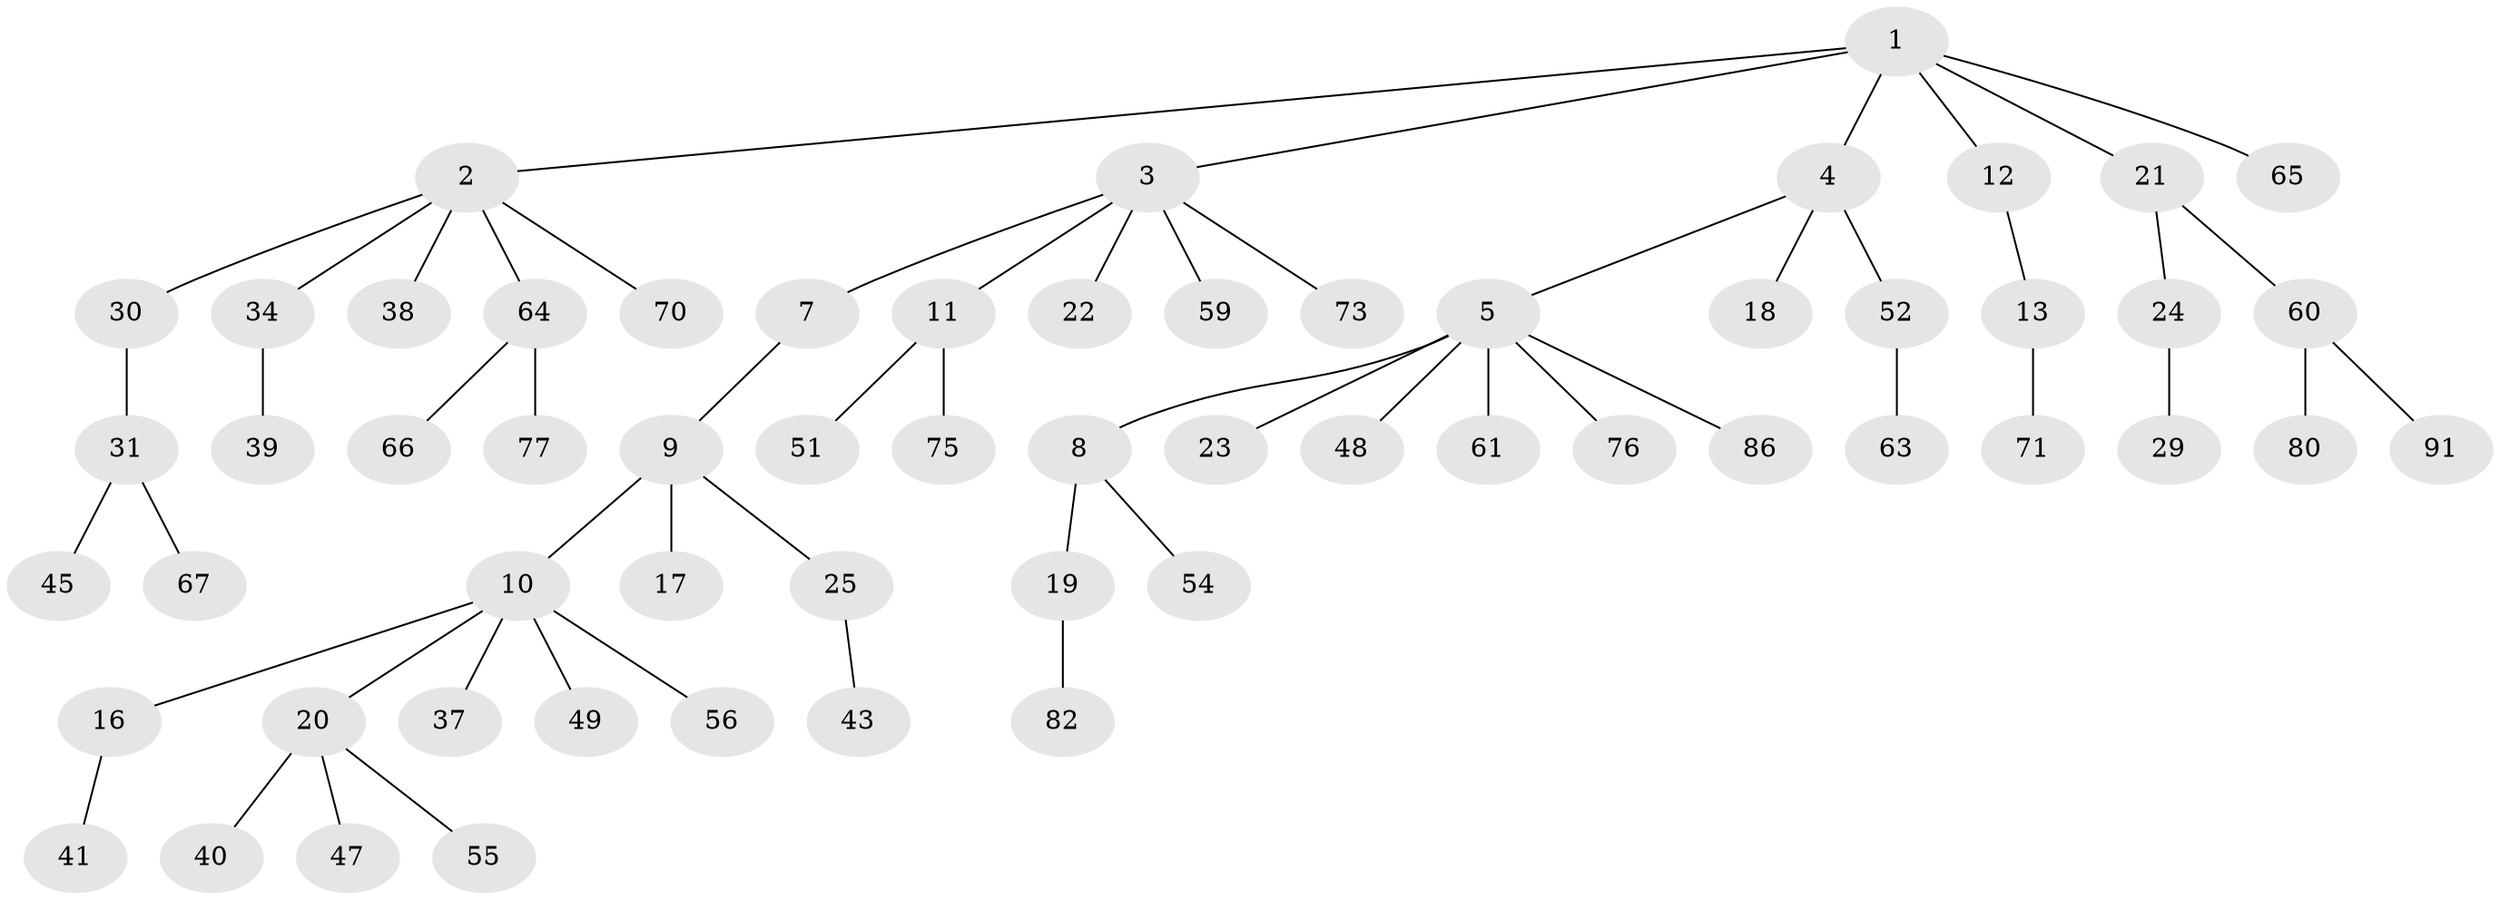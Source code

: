 // original degree distribution, {7: 0.010752688172043012, 6: 0.043010752688172046, 4: 0.03225806451612903, 3: 0.15053763440860216, 2: 0.25806451612903225, 5: 0.010752688172043012, 1: 0.4946236559139785}
// Generated by graph-tools (version 1.1) at 2025/11/02/27/25 16:11:25]
// undirected, 59 vertices, 58 edges
graph export_dot {
graph [start="1"]
  node [color=gray90,style=filled];
  1 [super="+42"];
  2 [super="+35"];
  3 [super="+44"];
  4 [super="+15"];
  5 [super="+6"];
  7;
  8 [super="+72"];
  9 [super="+87"];
  10 [super="+14"];
  11 [super="+46"];
  12 [super="+93"];
  13 [super="+36"];
  16 [super="+62"];
  17 [super="+89"];
  18 [super="+68"];
  19 [super="+74"];
  20 [super="+28"];
  21 [super="+57"];
  22 [super="+26"];
  23 [super="+50"];
  24 [super="+27"];
  25 [super="+32"];
  29 [super="+58"];
  30;
  31 [super="+33"];
  34 [super="+53"];
  37 [super="+79"];
  38 [super="+90"];
  39;
  40;
  41;
  43 [super="+84"];
  45 [super="+81"];
  47;
  48;
  49 [super="+78"];
  51;
  52;
  54;
  55;
  56;
  59 [super="+88"];
  60 [super="+69"];
  61;
  63 [super="+83"];
  64;
  65;
  66;
  67;
  70 [super="+92"];
  71;
  73;
  75 [super="+85"];
  76;
  77;
  80;
  82;
  86;
  91;
  1 -- 2;
  1 -- 3;
  1 -- 4;
  1 -- 12;
  1 -- 21;
  1 -- 65;
  2 -- 30;
  2 -- 34;
  2 -- 38;
  2 -- 70;
  2 -- 64;
  3 -- 7;
  3 -- 11;
  3 -- 22;
  3 -- 59;
  3 -- 73;
  4 -- 5;
  4 -- 52;
  4 -- 18;
  5 -- 23;
  5 -- 48;
  5 -- 76;
  5 -- 86;
  5 -- 8;
  5 -- 61;
  7 -- 9;
  8 -- 19;
  8 -- 54;
  9 -- 10;
  9 -- 17;
  9 -- 25;
  10 -- 16;
  10 -- 49;
  10 -- 20;
  10 -- 37;
  10 -- 56;
  11 -- 51;
  11 -- 75;
  12 -- 13;
  13 -- 71;
  16 -- 41;
  19 -- 82;
  20 -- 47;
  20 -- 40;
  20 -- 55;
  21 -- 24;
  21 -- 60;
  24 -- 29;
  25 -- 43;
  30 -- 31;
  31 -- 67;
  31 -- 45;
  34 -- 39;
  52 -- 63;
  60 -- 80;
  60 -- 91;
  64 -- 66;
  64 -- 77;
}
